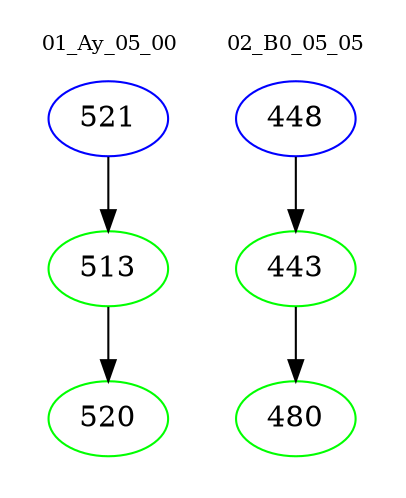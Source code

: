 digraph{
subgraph cluster_0 {
color = white
label = "01_Ay_05_00";
fontsize=10;
T0_521 [label="521", color="blue"]
T0_521 -> T0_513 [color="black"]
T0_513 [label="513", color="green"]
T0_513 -> T0_520 [color="black"]
T0_520 [label="520", color="green"]
}
subgraph cluster_1 {
color = white
label = "02_B0_05_05";
fontsize=10;
T1_448 [label="448", color="blue"]
T1_448 -> T1_443 [color="black"]
T1_443 [label="443", color="green"]
T1_443 -> T1_480 [color="black"]
T1_480 [label="480", color="green"]
}
}
